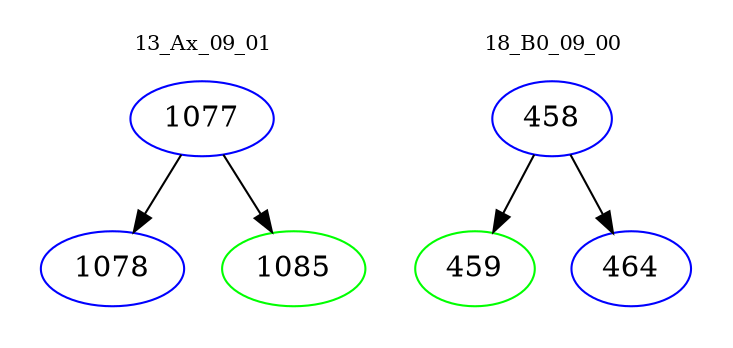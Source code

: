 digraph{
subgraph cluster_0 {
color = white
label = "13_Ax_09_01";
fontsize=10;
T0_1077 [label="1077", color="blue"]
T0_1077 -> T0_1078 [color="black"]
T0_1078 [label="1078", color="blue"]
T0_1077 -> T0_1085 [color="black"]
T0_1085 [label="1085", color="green"]
}
subgraph cluster_1 {
color = white
label = "18_B0_09_00";
fontsize=10;
T1_458 [label="458", color="blue"]
T1_458 -> T1_459 [color="black"]
T1_459 [label="459", color="green"]
T1_458 -> T1_464 [color="black"]
T1_464 [label="464", color="blue"]
}
}

